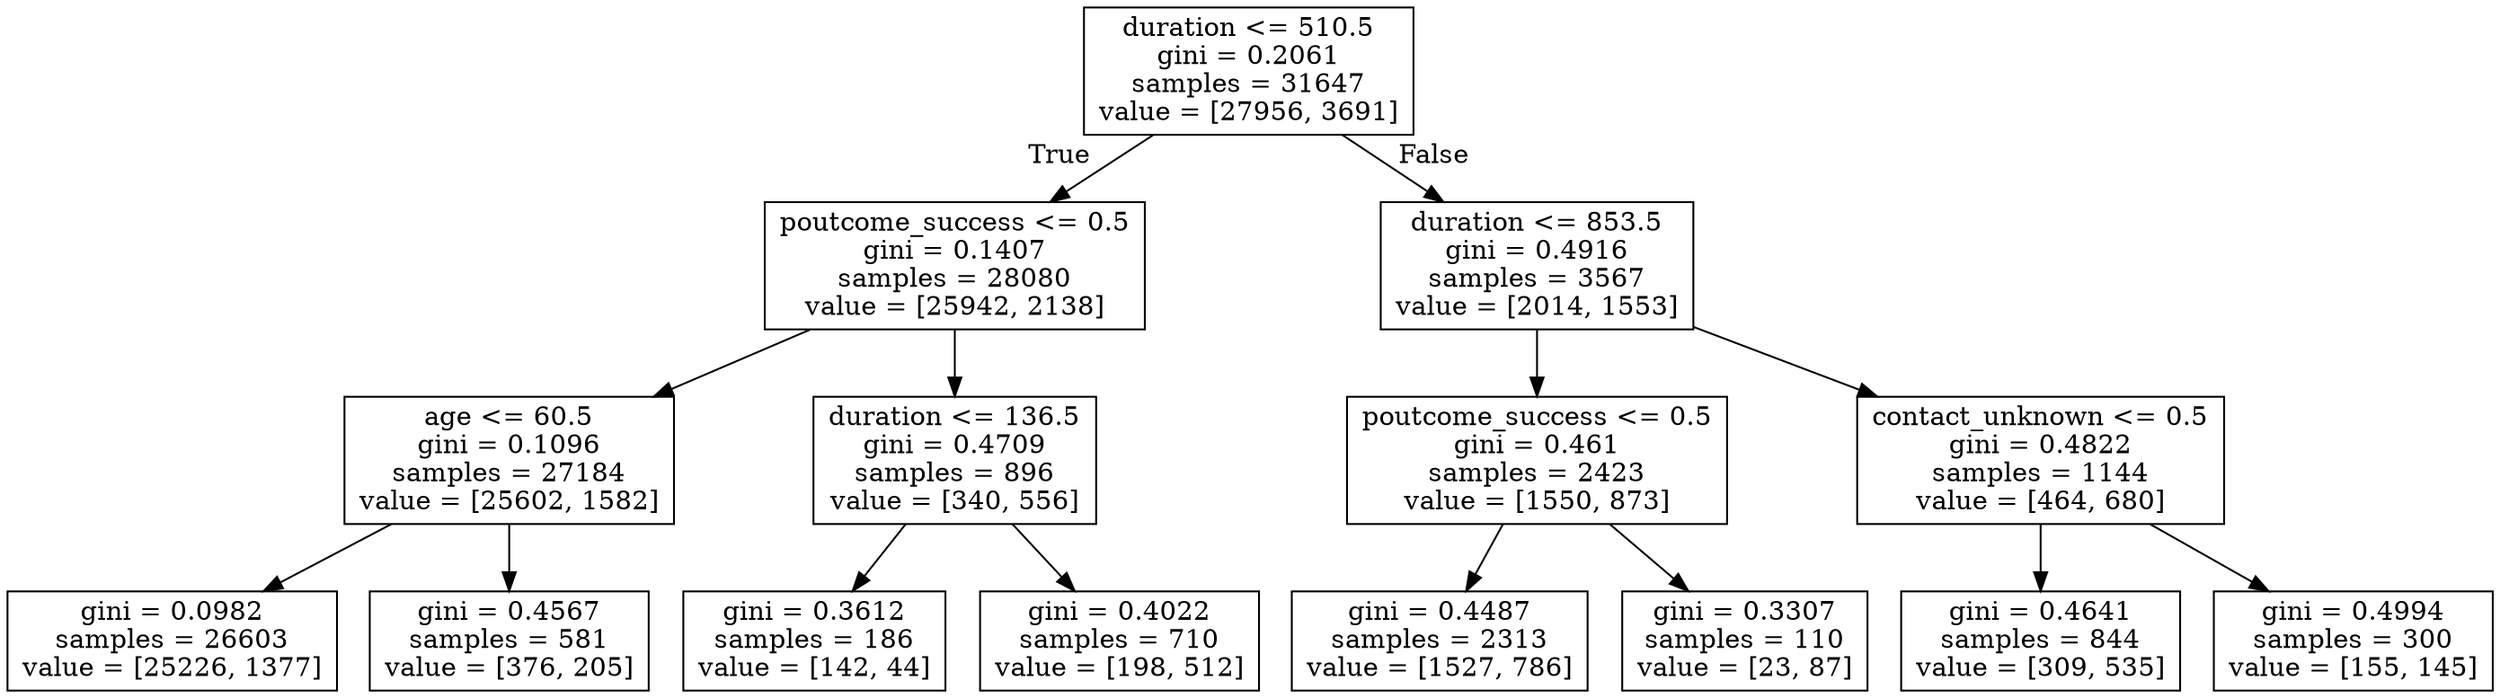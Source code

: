 digraph Tree {
node [shape=box] ;
0 [label="duration <= 510.5\ngini = 0.2061\nsamples = 31647\nvalue = [27956, 3691]"] ;
1 [label="poutcome_success <= 0.5\ngini = 0.1407\nsamples = 28080\nvalue = [25942, 2138]"] ;
0 -> 1 [labeldistance=2.5, labelangle=45, headlabel="True"] ;
2 [label="age <= 60.5\ngini = 0.1096\nsamples = 27184\nvalue = [25602, 1582]"] ;
1 -> 2 ;
3 [label="gini = 0.0982\nsamples = 26603\nvalue = [25226, 1377]"] ;
2 -> 3 ;
4 [label="gini = 0.4567\nsamples = 581\nvalue = [376, 205]"] ;
2 -> 4 ;
5 [label="duration <= 136.5\ngini = 0.4709\nsamples = 896\nvalue = [340, 556]"] ;
1 -> 5 ;
6 [label="gini = 0.3612\nsamples = 186\nvalue = [142, 44]"] ;
5 -> 6 ;
7 [label="gini = 0.4022\nsamples = 710\nvalue = [198, 512]"] ;
5 -> 7 ;
8 [label="duration <= 853.5\ngini = 0.4916\nsamples = 3567\nvalue = [2014, 1553]"] ;
0 -> 8 [labeldistance=2.5, labelangle=-45, headlabel="False"] ;
9 [label="poutcome_success <= 0.5\ngini = 0.461\nsamples = 2423\nvalue = [1550, 873]"] ;
8 -> 9 ;
10 [label="gini = 0.4487\nsamples = 2313\nvalue = [1527, 786]"] ;
9 -> 10 ;
11 [label="gini = 0.3307\nsamples = 110\nvalue = [23, 87]"] ;
9 -> 11 ;
12 [label="contact_unknown <= 0.5\ngini = 0.4822\nsamples = 1144\nvalue = [464, 680]"] ;
8 -> 12 ;
13 [label="gini = 0.4641\nsamples = 844\nvalue = [309, 535]"] ;
12 -> 13 ;
14 [label="gini = 0.4994\nsamples = 300\nvalue = [155, 145]"] ;
12 -> 14 ;
}